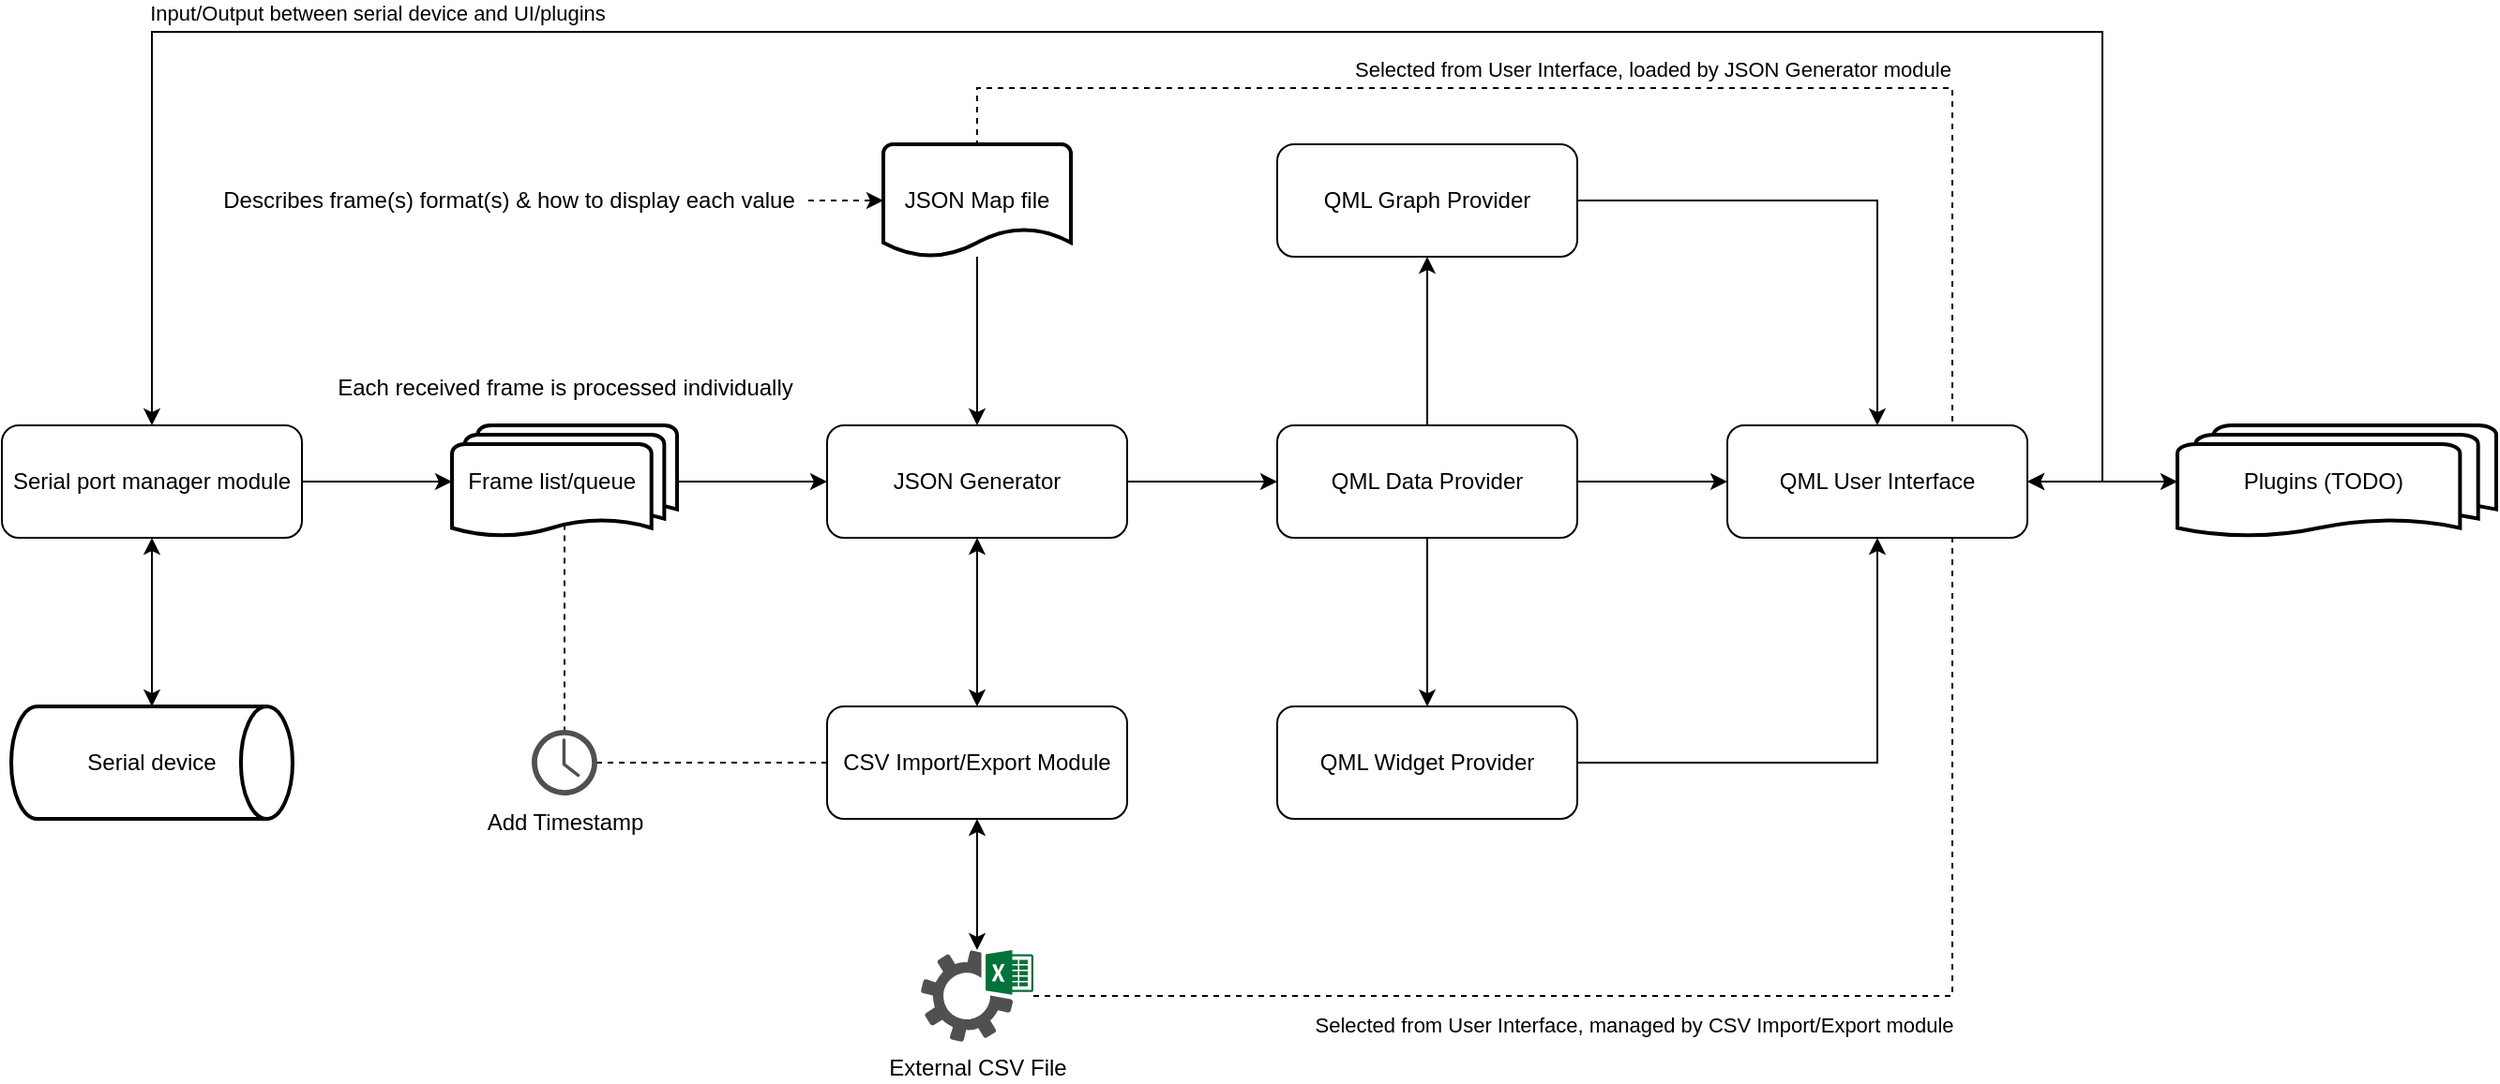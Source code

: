 <mxfile version="14.1.8" type="device"><diagram id="tiPRVdgSWE0wsroL0zit" name="Page-1"><mxGraphModel dx="786" dy="1612" grid="1" gridSize="10" guides="1" tooltips="1" connect="1" arrows="1" fold="1" page="1" pageScale="1" pageWidth="850" pageHeight="1100" math="0" shadow="0"><root><mxCell id="0"/><mxCell id="1" parent="0"/><mxCell id="qFKFWy_K2IXLb1zbguNS-10" style="edgeStyle=orthogonalEdgeStyle;rounded=0;orthogonalLoop=1;jettySize=auto;html=1;exitX=1;exitY=0.5;exitDx=0;exitDy=0;entryX=0;entryY=0.5;entryDx=0;entryDy=0;entryPerimeter=0;" parent="1" source="qFKFWy_K2IXLb1zbguNS-3" target="qFKFWy_K2IXLb1zbguNS-9" edge="1"><mxGeometry relative="1" as="geometry"/></mxCell><mxCell id="qFKFWy_K2IXLb1zbguNS-3" value="Serial port manager module" style="rounded=1;whiteSpace=wrap;html=1;" parent="1" vertex="1"><mxGeometry x="120" y="210" width="160" height="60" as="geometry"/></mxCell><mxCell id="qFKFWy_K2IXLb1zbguNS-8" style="edgeStyle=orthogonalEdgeStyle;rounded=0;orthogonalLoop=1;jettySize=auto;html=1;exitX=0.5;exitY=0;exitDx=0;exitDy=0;exitPerimeter=0;entryX=0.5;entryY=1;entryDx=0;entryDy=0;startArrow=classic;startFill=1;" parent="1" source="qFKFWy_K2IXLb1zbguNS-7" target="qFKFWy_K2IXLb1zbguNS-3" edge="1"><mxGeometry relative="1" as="geometry"/></mxCell><mxCell id="qFKFWy_K2IXLb1zbguNS-7" value="Serial device" style="strokeWidth=2;html=1;shape=mxgraph.flowchart.direct_data;whiteSpace=wrap;" parent="1" vertex="1"><mxGeometry x="125" y="360" width="150" height="60" as="geometry"/></mxCell><mxCell id="qFKFWy_K2IXLb1zbguNS-12" style="edgeStyle=orthogonalEdgeStyle;rounded=0;orthogonalLoop=1;jettySize=auto;html=1;exitX=1;exitY=0.5;exitDx=0;exitDy=0;exitPerimeter=0;entryX=0;entryY=0.5;entryDx=0;entryDy=0;" parent="1" source="qFKFWy_K2IXLb1zbguNS-9" target="qFKFWy_K2IXLb1zbguNS-11" edge="1"><mxGeometry relative="1" as="geometry"/></mxCell><mxCell id="qFKFWy_K2IXLb1zbguNS-15" style="edgeStyle=orthogonalEdgeStyle;rounded=0;orthogonalLoop=1;jettySize=auto;html=1;exitX=0.5;exitY=0.88;exitDx=0;exitDy=0;exitPerimeter=0;endArrow=none;endFill=0;dashed=1;" parent="1" source="qFKFWy_K2IXLb1zbguNS-9" target="qFKFWy_K2IXLb1zbguNS-13" edge="1"><mxGeometry relative="1" as="geometry"/></mxCell><mxCell id="qFKFWy_K2IXLb1zbguNS-9" value="&amp;nbsp; Frame list/queue" style="strokeWidth=2;html=1;shape=mxgraph.flowchart.multi-document;whiteSpace=wrap;align=left;" parent="1" vertex="1"><mxGeometry x="360" y="210" width="120" height="60" as="geometry"/></mxCell><mxCell id="qFKFWy_K2IXLb1zbguNS-19" style="edgeStyle=orthogonalEdgeStyle;rounded=0;orthogonalLoop=1;jettySize=auto;html=1;exitX=0.5;exitY=1;exitDx=0;exitDy=0;entryX=0.5;entryY=0;entryDx=0;entryDy=0;startArrow=classic;startFill=1;endArrow=classic;endFill=1;" parent="1" source="qFKFWy_K2IXLb1zbguNS-11" target="qFKFWy_K2IXLb1zbguNS-14" edge="1"><mxGeometry relative="1" as="geometry"/></mxCell><mxCell id="qFKFWy_K2IXLb1zbguNS-24" style="edgeStyle=orthogonalEdgeStyle;rounded=0;orthogonalLoop=1;jettySize=auto;html=1;exitX=1;exitY=0.5;exitDx=0;exitDy=0;entryX=0;entryY=0.5;entryDx=0;entryDy=0;startArrow=none;startFill=0;endArrow=classic;endFill=1;" parent="1" source="qFKFWy_K2IXLb1zbguNS-11" target="qFKFWy_K2IXLb1zbguNS-23" edge="1"><mxGeometry relative="1" as="geometry"/></mxCell><mxCell id="qFKFWy_K2IXLb1zbguNS-11" value="JSON Generator" style="rounded=1;whiteSpace=wrap;html=1;" parent="1" vertex="1"><mxGeometry x="560" y="210" width="160" height="60" as="geometry"/></mxCell><mxCell id="qFKFWy_K2IXLb1zbguNS-13" value="Add Timestamp" style="pointerEvents=1;shadow=0;dashed=0;html=1;strokeColor=none;fillColor=#505050;labelPosition=center;verticalLabelPosition=bottom;verticalAlign=top;outlineConnect=0;align=center;shape=mxgraph.office.concepts.clock;" parent="1" vertex="1"><mxGeometry x="402.5" y="372.5" width="35" height="35" as="geometry"/></mxCell><mxCell id="qFKFWy_K2IXLb1zbguNS-16" style="edgeStyle=orthogonalEdgeStyle;rounded=0;orthogonalLoop=1;jettySize=auto;html=1;exitX=0;exitY=0.5;exitDx=0;exitDy=0;endArrow=none;endFill=0;dashed=1;" parent="1" source="qFKFWy_K2IXLb1zbguNS-14" target="qFKFWy_K2IXLb1zbguNS-13" edge="1"><mxGeometry relative="1" as="geometry"/></mxCell><mxCell id="qFKFWy_K2IXLb1zbguNS-18" style="edgeStyle=orthogonalEdgeStyle;rounded=0;orthogonalLoop=1;jettySize=auto;html=1;exitX=0.5;exitY=1;exitDx=0;exitDy=0;startArrow=classic;startFill=1;" parent="1" source="qFKFWy_K2IXLb1zbguNS-14" target="qFKFWy_K2IXLb1zbguNS-17" edge="1"><mxGeometry relative="1" as="geometry"/></mxCell><mxCell id="qFKFWy_K2IXLb1zbguNS-14" value="CSV Import/Export Module" style="rounded=1;whiteSpace=wrap;html=1;" parent="1" vertex="1"><mxGeometry x="560" y="360" width="160" height="60" as="geometry"/></mxCell><mxCell id="qFKFWy_K2IXLb1zbguNS-39" value="" style="edgeStyle=orthogonalEdgeStyle;rounded=0;orthogonalLoop=1;jettySize=auto;html=1;dashed=1;startArrow=none;startFill=0;endArrow=none;endFill=0;entryX=0.75;entryY=1;entryDx=0;entryDy=0;" parent="1" source="qFKFWy_K2IXLb1zbguNS-17" target="qFKFWy_K2IXLb1zbguNS-29" edge="1"><mxGeometry relative="1" as="geometry"><mxPoint x="720" y="514.5" as="targetPoint"/></mxGeometry></mxCell><mxCell id="qFKFWy_K2IXLb1zbguNS-17" value="External CSV File" style="pointerEvents=1;shadow=0;dashed=0;html=1;strokeColor=none;fillColor=#505050;labelPosition=center;verticalLabelPosition=bottom;verticalAlign=top;outlineConnect=0;align=center;shape=mxgraph.office.services.excel_services;" parent="1" vertex="1"><mxGeometry x="610" y="490" width="60" height="49" as="geometry"/></mxCell><mxCell id="qFKFWy_K2IXLb1zbguNS-22" value="" style="edgeStyle=orthogonalEdgeStyle;rounded=0;orthogonalLoop=1;jettySize=auto;html=1;startArrow=none;startFill=0;endArrow=classic;endFill=1;" parent="1" source="qFKFWy_K2IXLb1zbguNS-21" target="qFKFWy_K2IXLb1zbguNS-11" edge="1"><mxGeometry relative="1" as="geometry"/></mxCell><mxCell id="qFKFWy_K2IXLb1zbguNS-21" value="JSON Map file" style="strokeWidth=2;html=1;shape=mxgraph.flowchart.document2;whiteSpace=wrap;size=0.25;" parent="1" vertex="1"><mxGeometry x="590" y="60" width="100" height="60" as="geometry"/></mxCell><mxCell id="qFKFWy_K2IXLb1zbguNS-27" style="edgeStyle=orthogonalEdgeStyle;rounded=0;orthogonalLoop=1;jettySize=auto;html=1;exitX=0.5;exitY=0;exitDx=0;exitDy=0;entryX=0.5;entryY=1;entryDx=0;entryDy=0;startArrow=none;startFill=0;endArrow=classic;endFill=1;" parent="1" source="qFKFWy_K2IXLb1zbguNS-23" target="qFKFWy_K2IXLb1zbguNS-25" edge="1"><mxGeometry relative="1" as="geometry"/></mxCell><mxCell id="qFKFWy_K2IXLb1zbguNS-28" style="edgeStyle=orthogonalEdgeStyle;rounded=0;orthogonalLoop=1;jettySize=auto;html=1;exitX=0.5;exitY=1;exitDx=0;exitDy=0;entryX=0.5;entryY=0;entryDx=0;entryDy=0;startArrow=none;startFill=0;endArrow=classic;endFill=1;" parent="1" source="qFKFWy_K2IXLb1zbguNS-23" target="qFKFWy_K2IXLb1zbguNS-26" edge="1"><mxGeometry relative="1" as="geometry"/></mxCell><mxCell id="qFKFWy_K2IXLb1zbguNS-30" style="edgeStyle=orthogonalEdgeStyle;rounded=0;orthogonalLoop=1;jettySize=auto;html=1;exitX=1;exitY=0.5;exitDx=0;exitDy=0;entryX=0;entryY=0.5;entryDx=0;entryDy=0;startArrow=none;startFill=0;endArrow=classic;endFill=1;" parent="1" source="qFKFWy_K2IXLb1zbguNS-23" target="qFKFWy_K2IXLb1zbguNS-29" edge="1"><mxGeometry relative="1" as="geometry"/></mxCell><mxCell id="qFKFWy_K2IXLb1zbguNS-23" value="QML Data Provider" style="rounded=1;whiteSpace=wrap;html=1;" parent="1" vertex="1"><mxGeometry x="800" y="210" width="160" height="60" as="geometry"/></mxCell><mxCell id="qFKFWy_K2IXLb1zbguNS-31" style="edgeStyle=orthogonalEdgeStyle;rounded=0;orthogonalLoop=1;jettySize=auto;html=1;exitX=1;exitY=0.5;exitDx=0;exitDy=0;entryX=0.5;entryY=0;entryDx=0;entryDy=0;startArrow=none;startFill=0;endArrow=classic;endFill=1;" parent="1" source="qFKFWy_K2IXLb1zbguNS-25" target="qFKFWy_K2IXLb1zbguNS-29" edge="1"><mxGeometry relative="1" as="geometry"/></mxCell><mxCell id="qFKFWy_K2IXLb1zbguNS-25" value="QML Graph Provider" style="rounded=1;whiteSpace=wrap;html=1;" parent="1" vertex="1"><mxGeometry x="800" y="60" width="160" height="60" as="geometry"/></mxCell><mxCell id="qFKFWy_K2IXLb1zbguNS-32" style="edgeStyle=orthogonalEdgeStyle;rounded=0;orthogonalLoop=1;jettySize=auto;html=1;exitX=1;exitY=0.5;exitDx=0;exitDy=0;entryX=0.5;entryY=1;entryDx=0;entryDy=0;startArrow=none;startFill=0;endArrow=classic;endFill=1;" parent="1" source="qFKFWy_K2IXLb1zbguNS-26" target="qFKFWy_K2IXLb1zbguNS-29" edge="1"><mxGeometry relative="1" as="geometry"/></mxCell><mxCell id="qFKFWy_K2IXLb1zbguNS-26" value="QML Widget Provider" style="rounded=1;whiteSpace=wrap;html=1;" parent="1" vertex="1"><mxGeometry x="800" y="360" width="160" height="60" as="geometry"/></mxCell><mxCell id="qFKFWy_K2IXLb1zbguNS-34" style="edgeStyle=orthogonalEdgeStyle;rounded=0;orthogonalLoop=1;jettySize=auto;html=1;exitX=1;exitY=0.5;exitDx=0;exitDy=0;entryX=0;entryY=0.5;entryDx=0;entryDy=0;entryPerimeter=0;startArrow=classic;startFill=1;endArrow=classic;endFill=1;" parent="1" source="qFKFWy_K2IXLb1zbguNS-29" target="qFKFWy_K2IXLb1zbguNS-33" edge="1"><mxGeometry relative="1" as="geometry"/></mxCell><mxCell id="qFKFWy_K2IXLb1zbguNS-35" style="edgeStyle=orthogonalEdgeStyle;rounded=0;orthogonalLoop=1;jettySize=auto;html=1;exitX=1;exitY=0.5;exitDx=0;exitDy=0;entryX=0.5;entryY=0;entryDx=0;entryDy=0;startArrow=classic;startFill=1;endArrow=classic;endFill=1;" parent="1" source="qFKFWy_K2IXLb1zbguNS-29" target="qFKFWy_K2IXLb1zbguNS-3" edge="1"><mxGeometry relative="1" as="geometry"><Array as="points"><mxPoint x="1240" y="240"/><mxPoint x="1240"/><mxPoint x="200"/></Array></mxGeometry></mxCell><mxCell id="qFKFWy_K2IXLb1zbguNS-41" value="Input/Output between serial device and UI/plugins" style="edgeLabel;html=1;align=center;verticalAlign=middle;resizable=0;points=[];" parent="qFKFWy_K2IXLb1zbguNS-35" vertex="1" connectable="0"><mxGeometry x="0.612" y="-2" relative="1" as="geometry"><mxPoint x="32.82" y="-8.06" as="offset"/></mxGeometry></mxCell><mxCell id="qFKFWy_K2IXLb1zbguNS-36" style="edgeStyle=orthogonalEdgeStyle;rounded=0;orthogonalLoop=1;jettySize=auto;html=1;exitX=0.5;exitY=0;exitDx=0;exitDy=0;entryX=0.5;entryY=0;entryDx=0;entryDy=0;entryPerimeter=0;startArrow=none;startFill=0;endArrow=none;endFill=0;dashed=1;" parent="1" source="qFKFWy_K2IXLb1zbguNS-29" target="qFKFWy_K2IXLb1zbguNS-21" edge="1"><mxGeometry relative="1" as="geometry"><Array as="points"><mxPoint x="1160" y="210"/><mxPoint x="1160" y="30"/><mxPoint x="640" y="30"/></Array></mxGeometry></mxCell><mxCell id="qFKFWy_K2IXLb1zbguNS-48" value="Selected from User Interface, loaded by JSON Generator module" style="edgeLabel;html=1;align=center;verticalAlign=middle;resizable=0;points=[];" parent="qFKFWy_K2IXLb1zbguNS-36" vertex="1" connectable="0"><mxGeometry x="-0.171" y="1" relative="1" as="geometry"><mxPoint x="-61.29" y="-11.06" as="offset"/></mxGeometry></mxCell><mxCell id="qFKFWy_K2IXLb1zbguNS-29" value="QML User Interface" style="rounded=1;whiteSpace=wrap;html=1;" parent="1" vertex="1"><mxGeometry x="1040" y="210" width="160" height="60" as="geometry"/></mxCell><mxCell id="qFKFWy_K2IXLb1zbguNS-33" value="&amp;nbsp; &amp;nbsp; &amp;nbsp; &amp;nbsp; &amp;nbsp; Plugins (TODO)" style="strokeWidth=2;html=1;shape=mxgraph.flowchart.multi-document;whiteSpace=wrap;align=left;" parent="1" vertex="1"><mxGeometry x="1280" y="210" width="170" height="60" as="geometry"/></mxCell><mxCell id="qFKFWy_K2IXLb1zbguNS-44" value="" style="edgeStyle=orthogonalEdgeStyle;rounded=0;orthogonalLoop=1;jettySize=auto;html=1;dashed=1;startArrow=none;startFill=0;endArrow=classic;endFill=1;" parent="1" source="qFKFWy_K2IXLb1zbguNS-43" target="qFKFWy_K2IXLb1zbguNS-21" edge="1"><mxGeometry relative="1" as="geometry"/></mxCell><mxCell id="qFKFWy_K2IXLb1zbguNS-43" value="Describes frame(s) format(s) &amp;amp; how to display each value" style="text;html=1;align=center;verticalAlign=middle;resizable=0;points=[];autosize=1;" parent="1" vertex="1"><mxGeometry x="230" y="80" width="320" height="20" as="geometry"/></mxCell><mxCell id="qFKFWy_K2IXLb1zbguNS-46" value="Each received frame is processed individually" style="text;html=1;align=center;verticalAlign=middle;resizable=0;points=[];autosize=1;" parent="1" vertex="1"><mxGeometry x="290" y="180" width="260" height="20" as="geometry"/></mxCell><mxCell id="qFKFWy_K2IXLb1zbguNS-49" value="Selected from User Interface, managed by CSV Import/Export module" style="edgeLabel;html=1;align=center;verticalAlign=middle;resizable=0;points=[];" parent="1" vertex="1" connectable="0"><mxGeometry x="990.004" y="529.999" as="geometry"/></mxCell></root></mxGraphModel></diagram></mxfile>